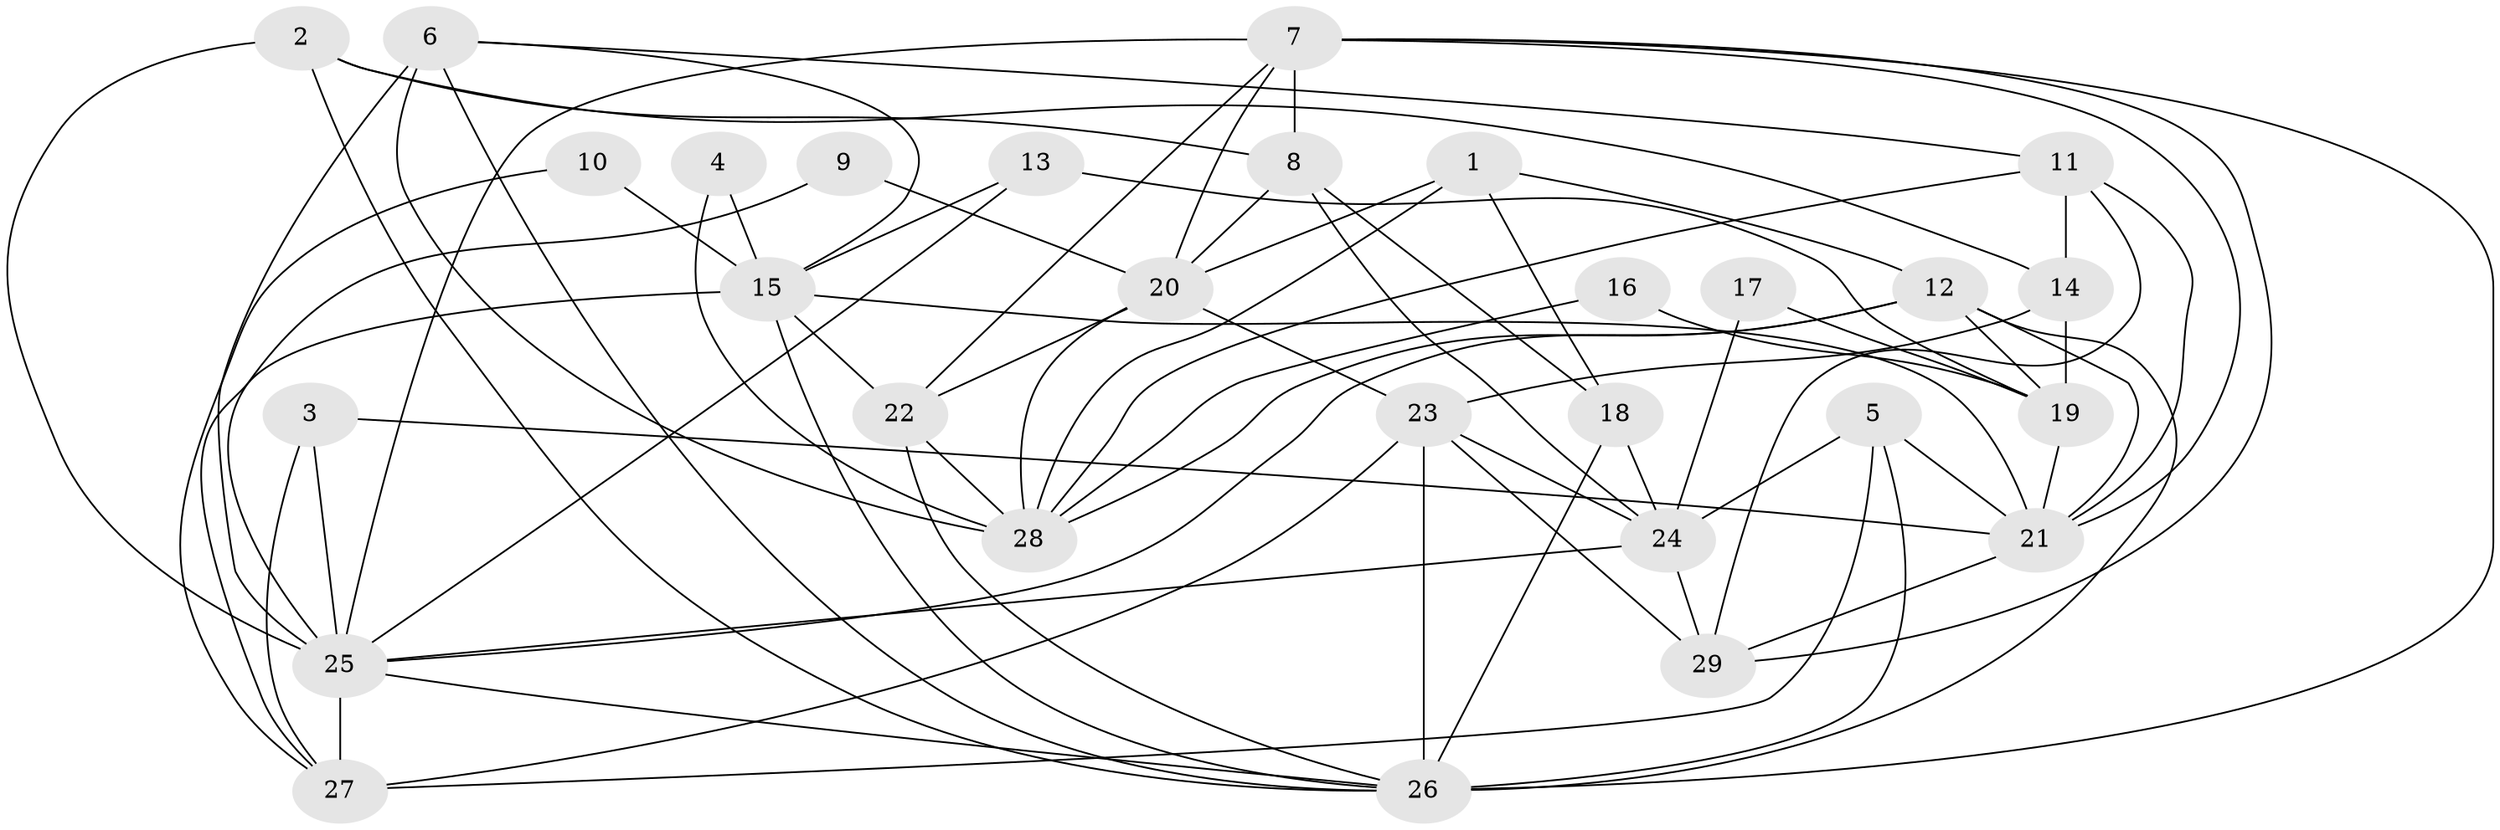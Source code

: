 // original degree distribution, {4: 0.2807017543859649, 3: 0.24561403508771928, 2: 0.14035087719298245, 6: 0.08771929824561403, 5: 0.21052631578947367, 7: 0.017543859649122806, 9: 0.017543859649122806}
// Generated by graph-tools (version 1.1) at 2025/26/03/09/25 03:26:17]
// undirected, 29 vertices, 75 edges
graph export_dot {
graph [start="1"]
  node [color=gray90,style=filled];
  1;
  2;
  3;
  4;
  5;
  6;
  7;
  8;
  9;
  10;
  11;
  12;
  13;
  14;
  15;
  16;
  17;
  18;
  19;
  20;
  21;
  22;
  23;
  24;
  25;
  26;
  27;
  28;
  29;
  1 -- 12 [weight=1.0];
  1 -- 18 [weight=1.0];
  1 -- 20 [weight=1.0];
  1 -- 28 [weight=1.0];
  2 -- 8 [weight=1.0];
  2 -- 14 [weight=1.0];
  2 -- 25 [weight=1.0];
  2 -- 26 [weight=1.0];
  3 -- 21 [weight=1.0];
  3 -- 25 [weight=1.0];
  3 -- 27 [weight=2.0];
  4 -- 15 [weight=1.0];
  4 -- 28 [weight=1.0];
  5 -- 21 [weight=1.0];
  5 -- 24 [weight=1.0];
  5 -- 26 [weight=1.0];
  5 -- 27 [weight=1.0];
  6 -- 11 [weight=1.0];
  6 -- 15 [weight=1.0];
  6 -- 25 [weight=1.0];
  6 -- 26 [weight=1.0];
  6 -- 28 [weight=1.0];
  7 -- 8 [weight=1.0];
  7 -- 20 [weight=1.0];
  7 -- 21 [weight=1.0];
  7 -- 22 [weight=2.0];
  7 -- 25 [weight=1.0];
  7 -- 26 [weight=2.0];
  7 -- 29 [weight=1.0];
  8 -- 18 [weight=1.0];
  8 -- 20 [weight=1.0];
  8 -- 24 [weight=1.0];
  9 -- 20 [weight=1.0];
  9 -- 25 [weight=1.0];
  10 -- 15 [weight=1.0];
  10 -- 27 [weight=1.0];
  11 -- 14 [weight=1.0];
  11 -- 21 [weight=1.0];
  11 -- 28 [weight=1.0];
  11 -- 29 [weight=1.0];
  12 -- 19 [weight=2.0];
  12 -- 21 [weight=1.0];
  12 -- 25 [weight=1.0];
  12 -- 26 [weight=1.0];
  12 -- 28 [weight=1.0];
  13 -- 15 [weight=1.0];
  13 -- 19 [weight=1.0];
  13 -- 25 [weight=1.0];
  14 -- 19 [weight=1.0];
  14 -- 23 [weight=1.0];
  15 -- 21 [weight=1.0];
  15 -- 22 [weight=1.0];
  15 -- 26 [weight=1.0];
  15 -- 27 [weight=1.0];
  16 -- 19 [weight=1.0];
  16 -- 28 [weight=1.0];
  17 -- 19 [weight=1.0];
  17 -- 24 [weight=1.0];
  18 -- 24 [weight=1.0];
  18 -- 26 [weight=1.0];
  19 -- 21 [weight=1.0];
  20 -- 22 [weight=1.0];
  20 -- 23 [weight=1.0];
  20 -- 28 [weight=1.0];
  21 -- 29 [weight=1.0];
  22 -- 26 [weight=1.0];
  22 -- 28 [weight=1.0];
  23 -- 24 [weight=1.0];
  23 -- 26 [weight=1.0];
  23 -- 27 [weight=1.0];
  23 -- 29 [weight=1.0];
  24 -- 25 [weight=1.0];
  24 -- 29 [weight=2.0];
  25 -- 26 [weight=1.0];
  25 -- 27 [weight=3.0];
}
